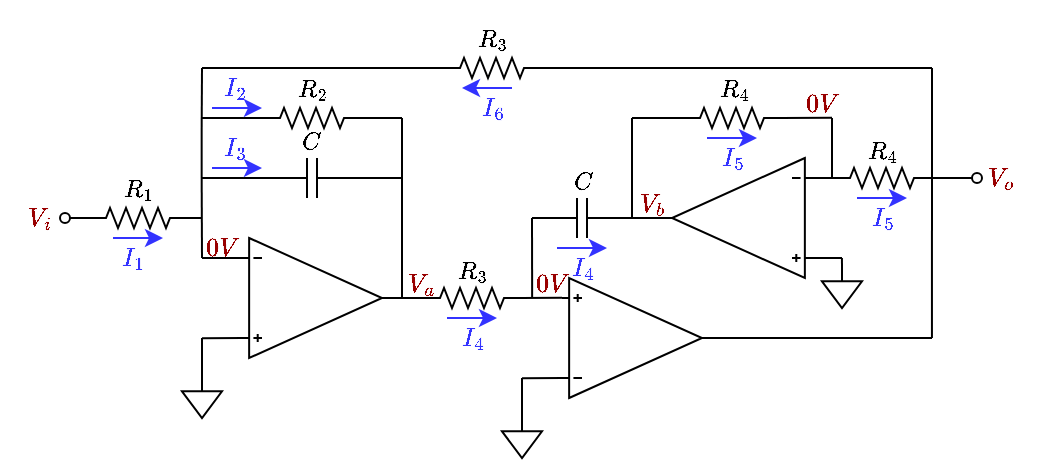 <mxfile version="21.2.1" type="github">
  <diagram name="Page-1" id="16e2658f-23c8-b752-8be9-c03fbebb8bbe">
    <mxGraphModel dx="610" dy="376" grid="0" gridSize="5" guides="1" tooltips="1" connect="1" arrows="1" fold="1" page="1" pageScale="1" pageWidth="1100" pageHeight="850" background="none" math="1" shadow="0">
      <root>
        <mxCell id="0" />
        <mxCell id="1" parent="0" />
        <mxCell id="8PdN2tvjMDNjimP4uaoP-56" value="" style="edgeStyle=none;shape=connector;rounded=0;orthogonalLoop=1;jettySize=auto;html=1;labelBackgroundColor=default;strokeColor=default;fontFamily=Helvetica;fontSize=11;fontColor=default;endArrow=none;comic=0;" parent="1" target="8PdN2tvjMDNjimP4uaoP-51" edge="1">
          <mxGeometry relative="1" as="geometry">
            <mxPoint x="552.5" y="300" as="sourcePoint" />
          </mxGeometry>
        </mxCell>
        <mxCell id="8PdN2tvjMDNjimP4uaoP-57" style="edgeStyle=none;shape=connector;rounded=0;orthogonalLoop=1;jettySize=auto;html=1;exitX=1;exitY=0.5;exitDx=0;exitDy=0;exitPerimeter=0;labelBackgroundColor=default;strokeColor=default;fontFamily=Helvetica;fontSize=11;fontColor=default;endArrow=none;comic=0;" parent="1" edge="1">
          <mxGeometry relative="1" as="geometry">
            <mxPoint x="675" y="330" as="targetPoint" />
            <mxPoint x="560" y="330" as="sourcePoint" />
          </mxGeometry>
        </mxCell>
        <mxCell id="8PdN2tvjMDNjimP4uaoP-45" style="edgeStyle=none;shape=connector;rounded=0;orthogonalLoop=1;jettySize=auto;html=1;labelBackgroundColor=default;strokeColor=default;fontFamily=Helvetica;fontSize=11;fontColor=default;endArrow=none;comic=0;" parent="1" edge="1">
          <mxGeometry relative="1" as="geometry">
            <mxPoint x="310" y="330.093" as="targetPoint" />
            <mxPoint x="330" y="330" as="sourcePoint" />
          </mxGeometry>
        </mxCell>
        <mxCell id="8PdN2tvjMDNjimP4uaoP-7" value="$$C$$" style="pointerEvents=1;verticalLabelPosition=bottom;shadow=0;dashed=0;align=center;html=1;verticalAlign=top;shape=mxgraph.electrical.capacitors.capacitor_1;comic=0;fontFamily=Consolas;movableLabel=1;" parent="1" vertex="1">
          <mxGeometry x="340" y="240" width="50" height="20" as="geometry">
            <mxPoint x="-1" y="-54" as="offset" />
          </mxGeometry>
        </mxCell>
        <mxCell id="8PdN2tvjMDNjimP4uaoP-8" value="$$R_2$$" style="pointerEvents=1;verticalLabelPosition=bottom;shadow=0;dashed=0;align=center;html=1;verticalAlign=top;shape=mxgraph.electrical.resistors.resistor_2;movableLabel=1;noLabel=0;movable=1;comic=0;fontFamily=Consolas;" parent="1" vertex="1">
          <mxGeometry x="340" y="215" width="50" height="10" as="geometry">
            <mxPoint y="-45" as="offset" />
          </mxGeometry>
        </mxCell>
        <mxCell id="8PdN2tvjMDNjimP4uaoP-10" value="$$R_3$$" style="pointerEvents=1;verticalLabelPosition=bottom;shadow=0;dashed=0;align=center;html=1;verticalAlign=top;shape=mxgraph.electrical.resistors.resistor_2;comic=0;fontFamily=Consolas;movableLabel=1;" parent="1" vertex="1">
          <mxGeometry x="420" y="305" width="50" height="10" as="geometry">
            <mxPoint y="-45" as="offset" />
          </mxGeometry>
        </mxCell>
        <mxCell id="8PdN2tvjMDNjimP4uaoP-22" value="" style="endArrow=none;html=1;rounded=0;entryX=0;entryY=0.5;entryDx=0;entryDy=0;entryPerimeter=0;comic=0;" parent="1" target="8PdN2tvjMDNjimP4uaoP-10" edge="1">
          <mxGeometry width="50" height="50" relative="1" as="geometry">
            <mxPoint x="400" y="310" as="sourcePoint" />
            <mxPoint x="480" y="290" as="targetPoint" />
          </mxGeometry>
        </mxCell>
        <mxCell id="8PdN2tvjMDNjimP4uaoP-23" value="" style="endArrow=none;html=1;rounded=0;comic=0;" parent="1" edge="1">
          <mxGeometry width="50" height="50" relative="1" as="geometry">
            <mxPoint x="410" y="310" as="sourcePoint" />
            <mxPoint x="410" y="250" as="targetPoint" />
          </mxGeometry>
        </mxCell>
        <mxCell id="8PdN2tvjMDNjimP4uaoP-24" value="" style="endArrow=none;html=1;rounded=0;exitX=1;exitY=0.5;exitDx=0;exitDy=0;exitPerimeter=0;comic=0;" parent="1" source="8PdN2tvjMDNjimP4uaoP-7" edge="1">
          <mxGeometry width="50" height="50" relative="1" as="geometry">
            <mxPoint x="400" y="290" as="sourcePoint" />
            <mxPoint x="410" y="250" as="targetPoint" />
          </mxGeometry>
        </mxCell>
        <mxCell id="8PdN2tvjMDNjimP4uaoP-25" value="" style="endArrow=none;html=1;rounded=0;entryX=0;entryY=0.835;entryDx=0;entryDy=0;entryPerimeter=0;exitX=1;exitY=0.5;exitDx=0;exitDy=0;exitPerimeter=0;comic=0;" parent="1" source="8PdN2tvjMDNjimP4uaoP-10" edge="1">
          <mxGeometry width="50" height="50" relative="1" as="geometry">
            <mxPoint x="430" y="340" as="sourcePoint" />
            <mxPoint x="490" y="309.9" as="targetPoint" />
          </mxGeometry>
        </mxCell>
        <mxCell id="8PdN2tvjMDNjimP4uaoP-31" value="" style="endArrow=none;html=1;rounded=0;comic=0;" parent="1" edge="1">
          <mxGeometry width="50" height="50" relative="1" as="geometry">
            <mxPoint x="310" y="290" as="sourcePoint" />
            <mxPoint x="330" y="290" as="targetPoint" />
            <Array as="points" />
          </mxGeometry>
        </mxCell>
        <mxCell id="8PdN2tvjMDNjimP4uaoP-32" value="" style="endArrow=none;html=1;rounded=0;comic=0;" parent="1" edge="1">
          <mxGeometry width="50" height="50" relative="1" as="geometry">
            <mxPoint x="310" y="290" as="sourcePoint" />
            <mxPoint x="309.83" y="250" as="targetPoint" />
          </mxGeometry>
        </mxCell>
        <mxCell id="8PdN2tvjMDNjimP4uaoP-33" value="" style="endArrow=none;html=1;rounded=0;entryX=0;entryY=0.5;entryDx=0;entryDy=0;entryPerimeter=0;comic=0;" parent="1" target="8PdN2tvjMDNjimP4uaoP-7" edge="1">
          <mxGeometry width="50" height="50" relative="1" as="geometry">
            <mxPoint x="310" y="250" as="sourcePoint" />
            <mxPoint x="420" y="280" as="targetPoint" />
          </mxGeometry>
        </mxCell>
        <mxCell id="8PdN2tvjMDNjimP4uaoP-34" value="" style="endArrow=none;html=1;rounded=0;comic=0;" parent="1" edge="1">
          <mxGeometry width="50" height="50" relative="1" as="geometry">
            <mxPoint x="309.83" y="250" as="sourcePoint" />
            <mxPoint x="309.83" y="225" as="targetPoint" />
          </mxGeometry>
        </mxCell>
        <mxCell id="8PdN2tvjMDNjimP4uaoP-35" value="" style="endArrow=none;html=1;rounded=0;entryX=0;entryY=0.5;entryDx=0;entryDy=0;entryPerimeter=0;comic=0;" parent="1" target="8PdN2tvjMDNjimP4uaoP-8" edge="1">
          <mxGeometry width="50" height="50" relative="1" as="geometry">
            <mxPoint x="310" y="220" as="sourcePoint" />
            <mxPoint x="400" y="230" as="targetPoint" />
            <Array as="points" />
          </mxGeometry>
        </mxCell>
        <mxCell id="8PdN2tvjMDNjimP4uaoP-36" value="" style="endArrow=none;html=1;rounded=0;entryX=1;entryY=0.5;entryDx=0;entryDy=0;entryPerimeter=0;comic=0;" parent="1" target="8PdN2tvjMDNjimP4uaoP-8" edge="1">
          <mxGeometry width="50" height="50" relative="1" as="geometry">
            <mxPoint x="410" y="220" as="sourcePoint" />
            <mxPoint x="400" y="225" as="targetPoint" />
          </mxGeometry>
        </mxCell>
        <mxCell id="8PdN2tvjMDNjimP4uaoP-37" value="" style="endArrow=none;html=1;rounded=0;comic=0;" parent="1" edge="1">
          <mxGeometry width="50" height="50" relative="1" as="geometry">
            <mxPoint x="410" y="250" as="sourcePoint" />
            <mxPoint x="410" y="220" as="targetPoint" />
          </mxGeometry>
        </mxCell>
        <mxCell id="8PdN2tvjMDNjimP4uaoP-42" style="edgeStyle=none;shape=connector;rounded=0;orthogonalLoop=1;jettySize=auto;html=1;exitX=0.5;exitY=0;exitDx=0;exitDy=0;exitPerimeter=0;labelBackgroundColor=default;strokeColor=default;fontFamily=Helvetica;fontSize=11;fontColor=default;endArrow=none;comic=0;" parent="1" source="8PdN2tvjMDNjimP4uaoP-40" edge="1">
          <mxGeometry relative="1" as="geometry">
            <mxPoint x="310" y="330" as="targetPoint" />
          </mxGeometry>
        </mxCell>
        <mxCell id="8PdN2tvjMDNjimP4uaoP-40" value="" style="pointerEvents=1;verticalLabelPosition=bottom;shadow=0;dashed=0;align=center;html=1;verticalAlign=top;shape=mxgraph.electrical.signal_sources.signal_ground;comic=0;" parent="1" vertex="1">
          <mxGeometry x="300" y="350" width="20" height="20" as="geometry" />
        </mxCell>
        <mxCell id="8PdN2tvjMDNjimP4uaoP-43" style="edgeStyle=none;shape=connector;rounded=0;orthogonalLoop=1;jettySize=auto;html=1;exitX=0.5;exitY=0;exitDx=0;exitDy=0;exitPerimeter=0;labelBackgroundColor=default;strokeColor=default;fontFamily=Helvetica;fontSize=11;fontColor=default;endArrow=none;comic=0;" parent="1" source="8PdN2tvjMDNjimP4uaoP-40" edge="1">
          <mxGeometry relative="1" as="geometry">
            <mxPoint x="310" y="330" as="targetPoint" />
            <mxPoint x="310" y="350" as="sourcePoint" />
          </mxGeometry>
        </mxCell>
        <mxCell id="8PdN2tvjMDNjimP4uaoP-46" style="edgeStyle=none;shape=connector;rounded=0;orthogonalLoop=1;jettySize=auto;html=1;labelBackgroundColor=default;strokeColor=default;fontFamily=Helvetica;fontSize=11;fontColor=default;endArrow=none;comic=0;" parent="1" edge="1">
          <mxGeometry relative="1" as="geometry">
            <mxPoint x="470" y="350.093" as="targetPoint" />
            <mxPoint x="490" y="350" as="sourcePoint" />
          </mxGeometry>
        </mxCell>
        <mxCell id="8PdN2tvjMDNjimP4uaoP-47" style="edgeStyle=none;shape=connector;rounded=0;orthogonalLoop=1;jettySize=auto;html=1;exitX=0.5;exitY=0;exitDx=0;exitDy=0;exitPerimeter=0;labelBackgroundColor=default;strokeColor=default;fontFamily=Helvetica;fontSize=11;fontColor=default;endArrow=none;comic=0;" parent="1" source="8PdN2tvjMDNjimP4uaoP-48" edge="1">
          <mxGeometry relative="1" as="geometry">
            <mxPoint x="470" y="350" as="targetPoint" />
          </mxGeometry>
        </mxCell>
        <mxCell id="8PdN2tvjMDNjimP4uaoP-48" value="" style="pointerEvents=1;verticalLabelPosition=bottom;shadow=0;dashed=0;align=center;html=1;verticalAlign=top;shape=mxgraph.electrical.signal_sources.signal_ground;comic=0;" parent="1" vertex="1">
          <mxGeometry x="460" y="370" width="20" height="20" as="geometry" />
        </mxCell>
        <mxCell id="8PdN2tvjMDNjimP4uaoP-49" style="edgeStyle=none;shape=connector;rounded=0;orthogonalLoop=1;jettySize=auto;html=1;exitX=0.5;exitY=0;exitDx=0;exitDy=0;exitPerimeter=0;labelBackgroundColor=default;strokeColor=default;fontFamily=Helvetica;fontSize=11;fontColor=default;endArrow=none;comic=0;" parent="1" source="8PdN2tvjMDNjimP4uaoP-48" edge="1">
          <mxGeometry relative="1" as="geometry">
            <mxPoint x="470" y="350" as="targetPoint" />
            <mxPoint x="470" y="370" as="sourcePoint" />
          </mxGeometry>
        </mxCell>
        <mxCell id="8PdN2tvjMDNjimP4uaoP-55" style="edgeStyle=none;shape=connector;rounded=0;orthogonalLoop=1;jettySize=auto;html=1;exitX=1;exitY=0.5;exitDx=0;exitDy=0;exitPerimeter=0;entryX=1;entryY=0.5;entryDx=0;entryDy=0;entryPerimeter=0;labelBackgroundColor=default;strokeColor=default;fontFamily=Helvetica;fontSize=11;fontColor=default;endArrow=none;comic=0;" parent="1" source="8PdN2tvjMDNjimP4uaoP-51" target="8PdN2tvjMDNjimP4uaoP-52" edge="1">
          <mxGeometry relative="1" as="geometry" />
        </mxCell>
        <mxCell id="8PdN2tvjMDNjimP4uaoP-61" style="edgeStyle=none;shape=connector;rounded=0;orthogonalLoop=1;jettySize=auto;html=1;entryX=0;entryY=0.5;entryDx=0;entryDy=0;entryPerimeter=0;labelBackgroundColor=default;strokeColor=default;fontFamily=Helvetica;fontSize=11;fontColor=default;endArrow=none;comic=0;" parent="1" target="8PdN2tvjMDNjimP4uaoP-58" edge="1">
          <mxGeometry relative="1" as="geometry">
            <mxPoint x="615" y="250" as="sourcePoint" />
          </mxGeometry>
        </mxCell>
        <mxCell id="8PdN2tvjMDNjimP4uaoP-81" style="edgeStyle=none;shape=connector;rounded=0;orthogonalLoop=1;jettySize=auto;html=1;labelBackgroundColor=default;strokeColor=default;fontFamily=Helvetica;fontSize=11;fontColor=default;endArrow=none;comic=0;" parent="1" edge="1">
          <mxGeometry relative="1" as="geometry">
            <mxPoint x="630" y="290" as="targetPoint" />
            <mxPoint x="615" y="290" as="sourcePoint" />
          </mxGeometry>
        </mxCell>
        <mxCell id="8PdN2tvjMDNjimP4uaoP-51" value="" style="verticalLabelPosition=bottom;shadow=0;dashed=0;align=center;html=1;verticalAlign=top;shape=stencil(pVXbcoMgFPwaHpsRyEUfU9u+9huIIZUJgoMkaf++R9E2qGGMzjjOnD26uy4cRDStclZyRCJWlTyziL4hQq7MCHaQABPo5A5MIlcqVnCHfJbcMCu0YhLwfVHCHbuHKmv0md/E0bZvC5VzI6zr3lrGuC7pO4r2ANYXTTOtFPgA0srr3PWBmwllPStCvThqsCQKbrlxeOv526t+2mqFtxuHIPLxnBoirzP0YjpPT1/sBDXcU5unBTCsncRTPm+1xaQfKV6iSmaqxsm4Kk0BebSlaHpg2fnL6Is6jnotWb17B42uXegr/7e18S2FUugIpFB3BG4a/hjWweUbp/A9JJNMZFJXPLBggA9yaNAH4dH0pA0PpHoSUrrjIaD6VPT+mOHFwU1jCHnYLfYwjcH3EC/OAa8XBxEvDqJnYk4S2D8Ld2SGix5FHD7Xxsak6z3c7c1rg3FpUPdbboBf);flipV=0;flipH=1;comic=0;fontFamily=Consolas;" parent="1" vertex="1">
          <mxGeometry x="545" y="240" width="70" height="60" as="geometry" />
        </mxCell>
        <mxCell id="8PdN2tvjMDNjimP4uaoP-53" style="edgeStyle=none;shape=connector;rounded=0;orthogonalLoop=1;jettySize=auto;html=1;exitX=0;exitY=0.5;exitDx=0;exitDy=0;exitPerimeter=0;labelBackgroundColor=default;strokeColor=default;fontFamily=Helvetica;fontSize=11;fontColor=default;endArrow=none;comic=0;" parent="1" source="8PdN2tvjMDNjimP4uaoP-52" edge="1">
          <mxGeometry relative="1" as="geometry">
            <mxPoint x="475.077" y="310" as="targetPoint" />
          </mxGeometry>
        </mxCell>
        <mxCell id="8PdN2tvjMDNjimP4uaoP-71" style="edgeStyle=none;shape=connector;rounded=0;orthogonalLoop=1;jettySize=auto;html=1;exitX=1;exitY=0.5;exitDx=0;exitDy=0;exitPerimeter=0;labelBackgroundColor=default;strokeColor=default;fontFamily=Helvetica;fontSize=11;fontColor=default;endArrow=none;comic=0;" parent="1" source="8PdN2tvjMDNjimP4uaoP-52" edge="1">
          <mxGeometry relative="1" as="geometry">
            <mxPoint x="525" y="220" as="targetPoint" />
          </mxGeometry>
        </mxCell>
        <mxCell id="8PdN2tvjMDNjimP4uaoP-52" value="$$C$$" style="pointerEvents=1;verticalLabelPosition=bottom;shadow=0;dashed=0;align=center;html=1;verticalAlign=top;shape=mxgraph.electrical.capacitors.capacitor_1;comic=0;fontFamily=Consolas;movableLabel=1;" parent="1" vertex="1">
          <mxGeometry x="475" y="260" width="50" height="20" as="geometry">
            <mxPoint y="-54" as="offset" />
          </mxGeometry>
        </mxCell>
        <mxCell id="8PdN2tvjMDNjimP4uaoP-62" style="edgeStyle=none;shape=connector;rounded=0;orthogonalLoop=1;jettySize=auto;html=1;exitX=1;exitY=0.5;exitDx=0;exitDy=0;exitPerimeter=0;labelBackgroundColor=default;strokeColor=default;fontFamily=Helvetica;fontSize=11;fontColor=default;endArrow=none;comic=0;" parent="1" source="8PdN2tvjMDNjimP4uaoP-58" edge="1">
          <mxGeometry relative="1" as="geometry">
            <mxPoint x="674.962" y="330" as="targetPoint" />
          </mxGeometry>
        </mxCell>
        <mxCell id="8PdN2tvjMDNjimP4uaoP-63" style="edgeStyle=none;shape=connector;rounded=0;orthogonalLoop=1;jettySize=auto;html=1;exitX=1;exitY=0.5;exitDx=0;exitDy=0;exitPerimeter=0;labelBackgroundColor=default;strokeColor=default;fontFamily=Helvetica;fontSize=11;fontColor=default;endArrow=none;comic=0;" parent="1" source="8PdN2tvjMDNjimP4uaoP-58" edge="1">
          <mxGeometry relative="1" as="geometry">
            <mxPoint x="675" y="195" as="targetPoint" />
          </mxGeometry>
        </mxCell>
        <mxCell id="8PdN2tvjMDNjimP4uaoP-90" style="edgeStyle=none;shape=connector;rounded=0;orthogonalLoop=1;jettySize=auto;html=1;exitX=1;exitY=0.5;exitDx=0;exitDy=0;exitPerimeter=0;labelBackgroundColor=default;strokeColor=default;fontFamily=Helvetica;fontSize=11;fontColor=default;endArrow=none;" parent="1" source="8PdN2tvjMDNjimP4uaoP-58" target="8PdN2tvjMDNjimP4uaoP-91" edge="1">
          <mxGeometry relative="1" as="geometry">
            <mxPoint x="705" y="250" as="targetPoint" />
          </mxGeometry>
        </mxCell>
        <mxCell id="8PdN2tvjMDNjimP4uaoP-58" value="$$R_4$$" style="pointerEvents=1;verticalLabelPosition=bottom;shadow=0;dashed=0;align=center;html=1;verticalAlign=top;shape=mxgraph.electrical.resistors.resistor_2;comic=0;movableLabel=1;fontFamily=Consolas;" parent="1" vertex="1">
          <mxGeometry x="625" y="245" width="50" height="10" as="geometry">
            <mxPoint y="-44" as="offset" />
          </mxGeometry>
        </mxCell>
        <mxCell id="8PdN2tvjMDNjimP4uaoP-65" style="edgeStyle=none;shape=connector;rounded=0;orthogonalLoop=1;jettySize=auto;html=1;exitX=1;exitY=0.5;exitDx=0;exitDy=0;exitPerimeter=0;labelBackgroundColor=default;strokeColor=default;fontFamily=Helvetica;fontSize=11;fontColor=default;endArrow=none;comic=0;" parent="1" source="8PdN2tvjMDNjimP4uaoP-64" edge="1">
          <mxGeometry relative="1" as="geometry">
            <mxPoint x="675" y="195" as="targetPoint" />
          </mxGeometry>
        </mxCell>
        <mxCell id="8PdN2tvjMDNjimP4uaoP-66" style="edgeStyle=none;shape=connector;rounded=0;orthogonalLoop=1;jettySize=auto;html=1;exitX=0;exitY=0.5;exitDx=0;exitDy=0;exitPerimeter=0;labelBackgroundColor=default;strokeColor=default;fontFamily=Helvetica;fontSize=11;fontColor=default;endArrow=none;comic=0;" parent="1" source="8PdN2tvjMDNjimP4uaoP-64" edge="1">
          <mxGeometry relative="1" as="geometry">
            <mxPoint x="310" y="195" as="targetPoint" />
          </mxGeometry>
        </mxCell>
        <mxCell id="8PdN2tvjMDNjimP4uaoP-64" value="$$R_3$$" style="pointerEvents=1;verticalLabelPosition=bottom;shadow=0;dashed=0;align=center;html=1;verticalAlign=top;shape=mxgraph.electrical.resistors.resistor_2;comic=0;fontFamily=Consolas;movableLabel=1;" parent="1" vertex="1">
          <mxGeometry x="430" y="190" width="50" height="10" as="geometry">
            <mxPoint y="-46" as="offset" />
          </mxGeometry>
        </mxCell>
        <mxCell id="8PdN2tvjMDNjimP4uaoP-68" value="" style="edgeStyle=none;orthogonalLoop=1;jettySize=auto;html=1;rounded=0;labelBackgroundColor=default;strokeColor=default;fontFamily=Helvetica;fontSize=11;fontColor=default;endArrow=none;shape=connector;comic=0;" parent="1" edge="1">
          <mxGeometry width="80" relative="1" as="geometry">
            <mxPoint x="310" y="195" as="sourcePoint" />
            <mxPoint x="309.83" y="225" as="targetPoint" />
            <Array as="points" />
          </mxGeometry>
        </mxCell>
        <mxCell id="8PdN2tvjMDNjimP4uaoP-73" style="edgeStyle=none;shape=connector;rounded=0;orthogonalLoop=1;jettySize=auto;html=1;exitX=1;exitY=0.5;exitDx=0;exitDy=0;exitPerimeter=0;labelBackgroundColor=default;strokeColor=default;fontFamily=Helvetica;fontSize=11;fontColor=default;endArrow=none;comic=0;" parent="1" source="8PdN2tvjMDNjimP4uaoP-69" edge="1">
          <mxGeometry relative="1" as="geometry">
            <mxPoint x="625" y="219.909" as="targetPoint" />
          </mxGeometry>
        </mxCell>
        <mxCell id="8PdN2tvjMDNjimP4uaoP-89" style="edgeStyle=none;shape=connector;rounded=0;orthogonalLoop=1;jettySize=auto;html=1;exitX=0;exitY=0.5;exitDx=0;exitDy=0;exitPerimeter=0;labelBackgroundColor=default;strokeColor=default;fontFamily=Helvetica;fontSize=11;fontColor=default;endArrow=none;" parent="1" source="8PdN2tvjMDNjimP4uaoP-69" edge="1">
          <mxGeometry relative="1" as="geometry">
            <mxPoint x="525" y="219.951" as="targetPoint" />
          </mxGeometry>
        </mxCell>
        <mxCell id="8PdN2tvjMDNjimP4uaoP-69" value="$$R_4$$" style="pointerEvents=1;verticalLabelPosition=bottom;shadow=0;dashed=0;align=center;html=1;verticalAlign=top;shape=mxgraph.electrical.resistors.resistor_2;comic=0;fontFamily=Consolas;movableLabel=1;" parent="1" vertex="1">
          <mxGeometry x="550" y="215" width="50" height="10" as="geometry">
            <mxPoint x="1" y="-45" as="offset" />
          </mxGeometry>
        </mxCell>
        <mxCell id="8PdN2tvjMDNjimP4uaoP-76" value="" style="edgeStyle=none;orthogonalLoop=1;jettySize=auto;html=1;rounded=0;labelBackgroundColor=default;strokeColor=default;fontFamily=Helvetica;fontSize=11;fontColor=default;endArrow=none;shape=connector;entryX=0;entryY=0.5;entryDx=0;entryDy=0;entryPerimeter=0;comic=0;" parent="1" target="8PdN2tvjMDNjimP4uaoP-58" edge="1">
          <mxGeometry width="80" relative="1" as="geometry">
            <mxPoint x="625" y="220" as="sourcePoint" />
            <mxPoint x="705" y="220" as="targetPoint" />
            <Array as="points" />
          </mxGeometry>
        </mxCell>
        <mxCell id="8PdN2tvjMDNjimP4uaoP-77" value="" style="verticalLabelPosition=bottom;shadow=0;dashed=0;align=center;html=1;verticalAlign=top;shape=stencil(pVXbcoMgFPwaHpsRyEUfU9u+9huIIZUJgoMkaf++R9E2qGGMzjjOnD26uy4cRDStclZyRCJWlTyziL4hQq7MCHaQABPo5A5MIlcqVnCHfJbcMCu0YhLwfVHCHbuHKmv0md/E0bZvC5VzI6zr3lrGuC7pO4r2ANYXTTOtFPgA0srr3PWBmwllPStCvThqsCQKbrlxeOv526t+2mqFtxuHIPLxnBoirzP0YjpPT1/sBDXcU5unBTCsncRTPm+1xaQfKV6iSmaqxsm4Kk0BebSlaHpg2fnL6Is6jnotWb17B42uXegr/7e18S2FUugIpFB3BG4a/hjWweUbp/A9JJNMZFJXPLBggA9yaNAH4dH0pA0PpHoSUrrjIaD6VPT+mOHFwU1jCHnYLfYwjcH3EC/OAa8XBxEvDqJnYk4S2D8Ld2SGix5FHD7Xxsak6z3c7c1rg3FpUPdbboBf);flipV=1;flipH=0;comic=0;fontFamily=Consolas;" parent="1" vertex="1">
          <mxGeometry x="490" y="300" width="70" height="60" as="geometry" />
        </mxCell>
        <mxCell id="8PdN2tvjMDNjimP4uaoP-78" value="" style="verticalLabelPosition=bottom;shadow=0;dashed=0;align=center;html=1;verticalAlign=top;shape=stencil(pVXbcoMgFPwaHpsRyEUfU9u+9huIIZUJgoMkaf++R9E2qGGMzjjOnD26uy4cRDStclZyRCJWlTyziL4hQq7MCHaQABPo5A5MIlcqVnCHfJbcMCu0YhLwfVHCHbuHKmv0md/E0bZvC5VzI6zr3lrGuC7pO4r2ANYXTTOtFPgA0srr3PWBmwllPStCvThqsCQKbrlxeOv526t+2mqFtxuHIPLxnBoirzP0YjpPT1/sBDXcU5unBTCsncRTPm+1xaQfKV6iSmaqxsm4Kk0BebSlaHpg2fnL6Is6jnotWb17B42uXegr/7e18S2FUugIpFB3BG4a/hjWweUbp/A9JJNMZFJXPLBggA9yaNAH4dH0pA0PpHoSUrrjIaD6VPT+mOHFwU1jCHnYLfYwjcH3EC/OAa8XBxEvDqJnYk4S2D8Ld2SGix5FHD7Xxsak6z3c7c1rg3FpUPdbboBf);flipV=0;flipH=0;comic=0;fontFamily=Consolas;" parent="1" vertex="1">
          <mxGeometry x="330" y="280" width="70" height="60" as="geometry" />
        </mxCell>
        <mxCell id="8PdN2tvjMDNjimP4uaoP-80" style="edgeStyle=none;shape=connector;rounded=0;orthogonalLoop=1;jettySize=auto;html=1;exitX=0.5;exitY=0;exitDx=0;exitDy=0;exitPerimeter=0;labelBackgroundColor=default;strokeColor=default;fontFamily=Helvetica;fontSize=11;fontColor=default;endArrow=none;comic=0;" parent="1" source="8PdN2tvjMDNjimP4uaoP-79" edge="1">
          <mxGeometry relative="1" as="geometry">
            <mxPoint x="629.971" y="290" as="targetPoint" />
          </mxGeometry>
        </mxCell>
        <mxCell id="8PdN2tvjMDNjimP4uaoP-79" value="" style="pointerEvents=1;verticalLabelPosition=bottom;shadow=0;dashed=0;align=center;html=1;verticalAlign=top;shape=mxgraph.electrical.signal_sources.signal_ground;comic=0;" parent="1" vertex="1">
          <mxGeometry x="620" y="295" width="20" height="20" as="geometry" />
        </mxCell>
        <mxCell id="8PdN2tvjMDNjimP4uaoP-91" value="" style="ellipse;whiteSpace=wrap;html=1;aspect=fixed;fontFamily=Helvetica;fontSize=11;fontColor=default;" parent="1" vertex="1">
          <mxGeometry x="695" y="247.5" width="5" height="5" as="geometry" />
        </mxCell>
        <mxCell id="8PdN2tvjMDNjimP4uaoP-97" value="" style="ellipse;whiteSpace=wrap;html=1;aspect=fixed;fontFamily=Helvetica;fontSize=11;fontColor=default;" parent="1" vertex="1">
          <mxGeometry x="239" y="267.5" width="5" height="5" as="geometry" />
        </mxCell>
        <mxCell id="8PdN2tvjMDNjimP4uaoP-100" value="$$V_a$$" style="text;html=1;strokeColor=none;fillColor=none;align=center;verticalAlign=middle;whiteSpace=wrap;rounded=0;fontSize=11;fontFamily=Helvetica;fontColor=#990000;" parent="1" vertex="1">
          <mxGeometry x="410" y="295" width="20" height="15" as="geometry" />
        </mxCell>
        <mxCell id="8PdN2tvjMDNjimP4uaoP-109" value="$$V_b$$" style="text;html=1;strokeColor=none;fillColor=none;align=center;verticalAlign=middle;whiteSpace=wrap;rounded=0;fontSize=11;fontFamily=Helvetica;fontColor=#990000;" parent="1" vertex="1">
          <mxGeometry x="525" y="255" width="20" height="15" as="geometry" />
        </mxCell>
        <mxCell id="8PdN2tvjMDNjimP4uaoP-110" value="" style="endArrow=classic;html=1;rounded=0;labelBackgroundColor=default;strokeColor=#3333FF;fontFamily=Helvetica;fontSize=11;fontColor=#3333FF;shape=connector;" parent="1" edge="1">
          <mxGeometry width="50" height="50" relative="1" as="geometry">
            <mxPoint x="265.5" y="280" as="sourcePoint" />
            <mxPoint x="290.5" y="280" as="targetPoint" />
          </mxGeometry>
        </mxCell>
        <mxCell id="8PdN2tvjMDNjimP4uaoP-111" value="$$I_1$$" style="edgeLabel;html=1;align=center;verticalAlign=middle;resizable=0;points=[];fontSize=11;fontFamily=Helvetica;fontColor=#3333FF;labelBackgroundColor=none;" parent="8PdN2tvjMDNjimP4uaoP-110" vertex="1" connectable="0">
          <mxGeometry x="-0.336" y="1" relative="1" as="geometry">
            <mxPoint x="1" y="11" as="offset" />
          </mxGeometry>
        </mxCell>
        <mxCell id="8PdN2tvjMDNjimP4uaoP-113" value="$$V_i$$" style="text;html=1;strokeColor=none;fillColor=none;align=center;verticalAlign=middle;whiteSpace=wrap;rounded=0;fontSize=11;fontFamily=Helvetica;fontColor=#990000;" parent="1" vertex="1">
          <mxGeometry x="219" y="262.5" width="20" height="15" as="geometry" />
        </mxCell>
        <mxCell id="8PdN2tvjMDNjimP4uaoP-114" value="$$V_o$$" style="text;html=1;strokeColor=none;fillColor=none;align=center;verticalAlign=middle;whiteSpace=wrap;rounded=0;fontSize=11;fontFamily=Helvetica;fontColor=#990000;" parent="1" vertex="1">
          <mxGeometry x="700" y="242.5" width="20" height="15" as="geometry" />
        </mxCell>
        <mxCell id="8PdN2tvjMDNjimP4uaoP-115" value="" style="endArrow=classic;html=1;rounded=0;labelBackgroundColor=default;strokeColor=#3333FF;fontFamily=Helvetica;fontSize=11;fontColor=#3333FF;shape=connector;" parent="1" edge="1">
          <mxGeometry width="50" height="50" relative="1" as="geometry">
            <mxPoint x="315" y="245" as="sourcePoint" />
            <mxPoint x="340" y="245" as="targetPoint" />
          </mxGeometry>
        </mxCell>
        <mxCell id="8PdN2tvjMDNjimP4uaoP-116" value="$$I_3$$" style="edgeLabel;html=1;align=center;verticalAlign=middle;resizable=0;points=[];fontSize=11;fontFamily=Helvetica;fontColor=#3333FF;labelBackgroundColor=none;" parent="8PdN2tvjMDNjimP4uaoP-115" vertex="1" connectable="0">
          <mxGeometry x="-0.336" y="1" relative="1" as="geometry">
            <mxPoint x="2" y="-9" as="offset" />
          </mxGeometry>
        </mxCell>
        <mxCell id="8PdN2tvjMDNjimP4uaoP-117" value="" style="endArrow=classic;html=1;rounded=0;labelBackgroundColor=default;strokeColor=#3333FF;fontFamily=Helvetica;fontSize=11;fontColor=#3333FF;shape=connector;" parent="1" edge="1">
          <mxGeometry width="50" height="50" relative="1" as="geometry">
            <mxPoint x="315" y="215" as="sourcePoint" />
            <mxPoint x="340" y="215" as="targetPoint" />
          </mxGeometry>
        </mxCell>
        <mxCell id="8PdN2tvjMDNjimP4uaoP-118" value="$$I_2$$" style="edgeLabel;html=1;align=center;verticalAlign=middle;resizable=0;points=[];fontSize=11;fontFamily=Helvetica;fontColor=#3333FF;labelBackgroundColor=none;" parent="8PdN2tvjMDNjimP4uaoP-117" vertex="1" connectable="0">
          <mxGeometry x="-0.336" y="1" relative="1" as="geometry">
            <mxPoint x="2" y="-9" as="offset" />
          </mxGeometry>
        </mxCell>
        <mxCell id="8PdN2tvjMDNjimP4uaoP-120" value="" style="endArrow=classic;html=1;rounded=0;labelBackgroundColor=default;strokeColor=#3333FF;fontFamily=Helvetica;fontSize=11;fontColor=#3333FF;shape=connector;" parent="1" edge="1">
          <mxGeometry width="50" height="50" relative="1" as="geometry">
            <mxPoint x="432.5" y="320" as="sourcePoint" />
            <mxPoint x="457.5" y="320" as="targetPoint" />
          </mxGeometry>
        </mxCell>
        <mxCell id="8PdN2tvjMDNjimP4uaoP-121" value="$$I_4$$" style="edgeLabel;html=1;align=center;verticalAlign=middle;resizable=0;points=[];fontSize=11;fontFamily=Helvetica;fontColor=#3333FF;labelBackgroundColor=none;" parent="8PdN2tvjMDNjimP4uaoP-120" vertex="1" connectable="0">
          <mxGeometry x="-0.336" y="1" relative="1" as="geometry">
            <mxPoint x="4" y="11" as="offset" />
          </mxGeometry>
        </mxCell>
        <mxCell id="8PdN2tvjMDNjimP4uaoP-122" value="" style="endArrow=classic;html=1;rounded=0;labelBackgroundColor=default;strokeColor=#3333FF;fontFamily=Helvetica;fontSize=11;fontColor=#3333FF;shape=connector;" parent="1" edge="1">
          <mxGeometry width="50" height="50" relative="1" as="geometry">
            <mxPoint x="487.5" y="285" as="sourcePoint" />
            <mxPoint x="512.5" y="285" as="targetPoint" />
          </mxGeometry>
        </mxCell>
        <mxCell id="8PdN2tvjMDNjimP4uaoP-123" value="$$I_4$$" style="edgeLabel;html=1;align=center;verticalAlign=middle;resizable=0;points=[];fontSize=11;fontFamily=Helvetica;fontColor=#3333FF;labelBackgroundColor=none;" parent="8PdN2tvjMDNjimP4uaoP-122" vertex="1" connectable="0">
          <mxGeometry x="-0.336" y="1" relative="1" as="geometry">
            <mxPoint x="4" y="11" as="offset" />
          </mxGeometry>
        </mxCell>
        <mxCell id="8PdN2tvjMDNjimP4uaoP-124" value="" style="endArrow=classic;html=1;rounded=0;labelBackgroundColor=default;strokeColor=#3333FF;fontFamily=Helvetica;fontSize=11;fontColor=#3333FF;shape=connector;" parent="1" edge="1">
          <mxGeometry width="50" height="50" relative="1" as="geometry">
            <mxPoint x="562.5" y="230" as="sourcePoint" />
            <mxPoint x="587.5" y="230" as="targetPoint" />
          </mxGeometry>
        </mxCell>
        <mxCell id="8PdN2tvjMDNjimP4uaoP-125" value="$$I_5$$" style="edgeLabel;html=1;align=center;verticalAlign=middle;resizable=0;points=[];fontSize=11;fontFamily=Helvetica;fontColor=#3333FF;labelBackgroundColor=none;" parent="8PdN2tvjMDNjimP4uaoP-124" vertex="1" connectable="0">
          <mxGeometry x="-0.336" y="1" relative="1" as="geometry">
            <mxPoint x="4" y="11" as="offset" />
          </mxGeometry>
        </mxCell>
        <mxCell id="8PdN2tvjMDNjimP4uaoP-126" value="" style="endArrow=classic;html=1;rounded=0;labelBackgroundColor=default;strokeColor=#3333FF;fontFamily=Helvetica;fontSize=11;fontColor=#3333FF;shape=connector;" parent="1" edge="1">
          <mxGeometry width="50" height="50" relative="1" as="geometry">
            <mxPoint x="637.5" y="260" as="sourcePoint" />
            <mxPoint x="662.5" y="260" as="targetPoint" />
          </mxGeometry>
        </mxCell>
        <mxCell id="8PdN2tvjMDNjimP4uaoP-127" value="$$I_5$$" style="edgeLabel;html=1;align=center;verticalAlign=middle;resizable=0;points=[];fontSize=11;fontFamily=Helvetica;fontColor=#3333FF;labelBackgroundColor=none;" parent="8PdN2tvjMDNjimP4uaoP-126" vertex="1" connectable="0">
          <mxGeometry x="-0.336" y="1" relative="1" as="geometry">
            <mxPoint x="4" y="11" as="offset" />
          </mxGeometry>
        </mxCell>
        <mxCell id="8PdN2tvjMDNjimP4uaoP-129" value="" style="endArrow=classic;html=1;rounded=0;labelBackgroundColor=default;strokeColor=#3333FF;fontFamily=Helvetica;fontSize=11;fontColor=#3333FF;shape=connector;" parent="1" edge="1">
          <mxGeometry width="50" height="50" relative="1" as="geometry">
            <mxPoint x="465" y="205" as="sourcePoint" />
            <mxPoint x="440" y="205" as="targetPoint" />
          </mxGeometry>
        </mxCell>
        <mxCell id="8PdN2tvjMDNjimP4uaoP-130" value="$$I_6$$" style="edgeLabel;html=1;align=center;verticalAlign=middle;resizable=0;points=[];fontSize=11;fontFamily=Helvetica;fontColor=#3333FF;labelBackgroundColor=none;" parent="8PdN2tvjMDNjimP4uaoP-129" vertex="1" connectable="0">
          <mxGeometry x="-0.336" y="1" relative="1" as="geometry">
            <mxPoint x="-2" y="9" as="offset" />
          </mxGeometry>
        </mxCell>
        <mxCell id="8PdN2tvjMDNjimP4uaoP-131" value="$$0V$$" style="text;html=1;strokeColor=none;fillColor=none;align=center;verticalAlign=middle;whiteSpace=wrap;rounded=0;fontSize=11;fontFamily=Helvetica;fontColor=#990000;" parent="1" vertex="1">
          <mxGeometry x="310" y="277.5" width="20" height="15" as="geometry" />
        </mxCell>
        <mxCell id="8PdN2tvjMDNjimP4uaoP-132" value="$$0V$$" style="text;html=1;strokeColor=none;fillColor=none;align=center;verticalAlign=middle;whiteSpace=wrap;rounded=0;fontSize=11;fontFamily=Helvetica;fontColor=#990000;" parent="1" vertex="1">
          <mxGeometry x="475" y="295" width="20" height="15" as="geometry" />
        </mxCell>
        <mxCell id="8PdN2tvjMDNjimP4uaoP-133" value="$$0V$$" style="text;html=1;strokeColor=none;fillColor=none;align=center;verticalAlign=middle;whiteSpace=wrap;rounded=0;fontSize=11;fontFamily=Helvetica;fontColor=#990000;" parent="1" vertex="1">
          <mxGeometry x="610" y="205" width="20" height="15" as="geometry" />
        </mxCell>
        <mxCell id="NuBayA5MQszIh9NPGqda-1" value="$$R_1$$" style="pointerEvents=1;verticalLabelPosition=bottom;shadow=0;dashed=0;align=center;html=1;verticalAlign=top;shape=mxgraph.electrical.resistors.resistor_2;movableLabel=1;noLabel=0;movable=1;comic=0;fontFamily=Consolas;" parent="1" vertex="1">
          <mxGeometry x="253" y="265" width="50" height="10" as="geometry">
            <mxPoint y="-45" as="offset" />
          </mxGeometry>
        </mxCell>
        <mxCell id="NuBayA5MQszIh9NPGqda-2" value="" style="edgeStyle=none;orthogonalLoop=1;jettySize=auto;html=1;rounded=0;labelBackgroundColor=default;strokeColor=default;fontFamily=Helvetica;fontSize=11;fontColor=default;endArrow=none;shape=connector;exitX=1;exitY=0.5;exitDx=0;exitDy=0;entryX=0;entryY=0.5;entryDx=0;entryDy=0;entryPerimeter=0;" parent="1" source="8PdN2tvjMDNjimP4uaoP-97" target="NuBayA5MQszIh9NPGqda-1" edge="1">
          <mxGeometry width="80" relative="1" as="geometry">
            <mxPoint x="246.968" y="267.883" as="sourcePoint" />
            <mxPoint x="326.968" y="267.883" as="targetPoint" />
            <Array as="points" />
          </mxGeometry>
        </mxCell>
        <mxCell id="NuBayA5MQszIh9NPGqda-3" value="" style="edgeStyle=none;orthogonalLoop=1;jettySize=auto;html=1;rounded=0;labelBackgroundColor=default;strokeColor=default;fontFamily=Helvetica;fontSize=11;fontColor=default;endArrow=none;shape=connector;exitX=1;exitY=0.5;exitDx=0;exitDy=0;exitPerimeter=0;" parent="1" source="NuBayA5MQszIh9NPGqda-1" edge="1">
          <mxGeometry width="80" relative="1" as="geometry">
            <mxPoint x="304" y="270" as="sourcePoint" />
            <mxPoint x="310" y="270" as="targetPoint" />
            <Array as="points" />
          </mxGeometry>
        </mxCell>
      </root>
    </mxGraphModel>
  </diagram>
</mxfile>
